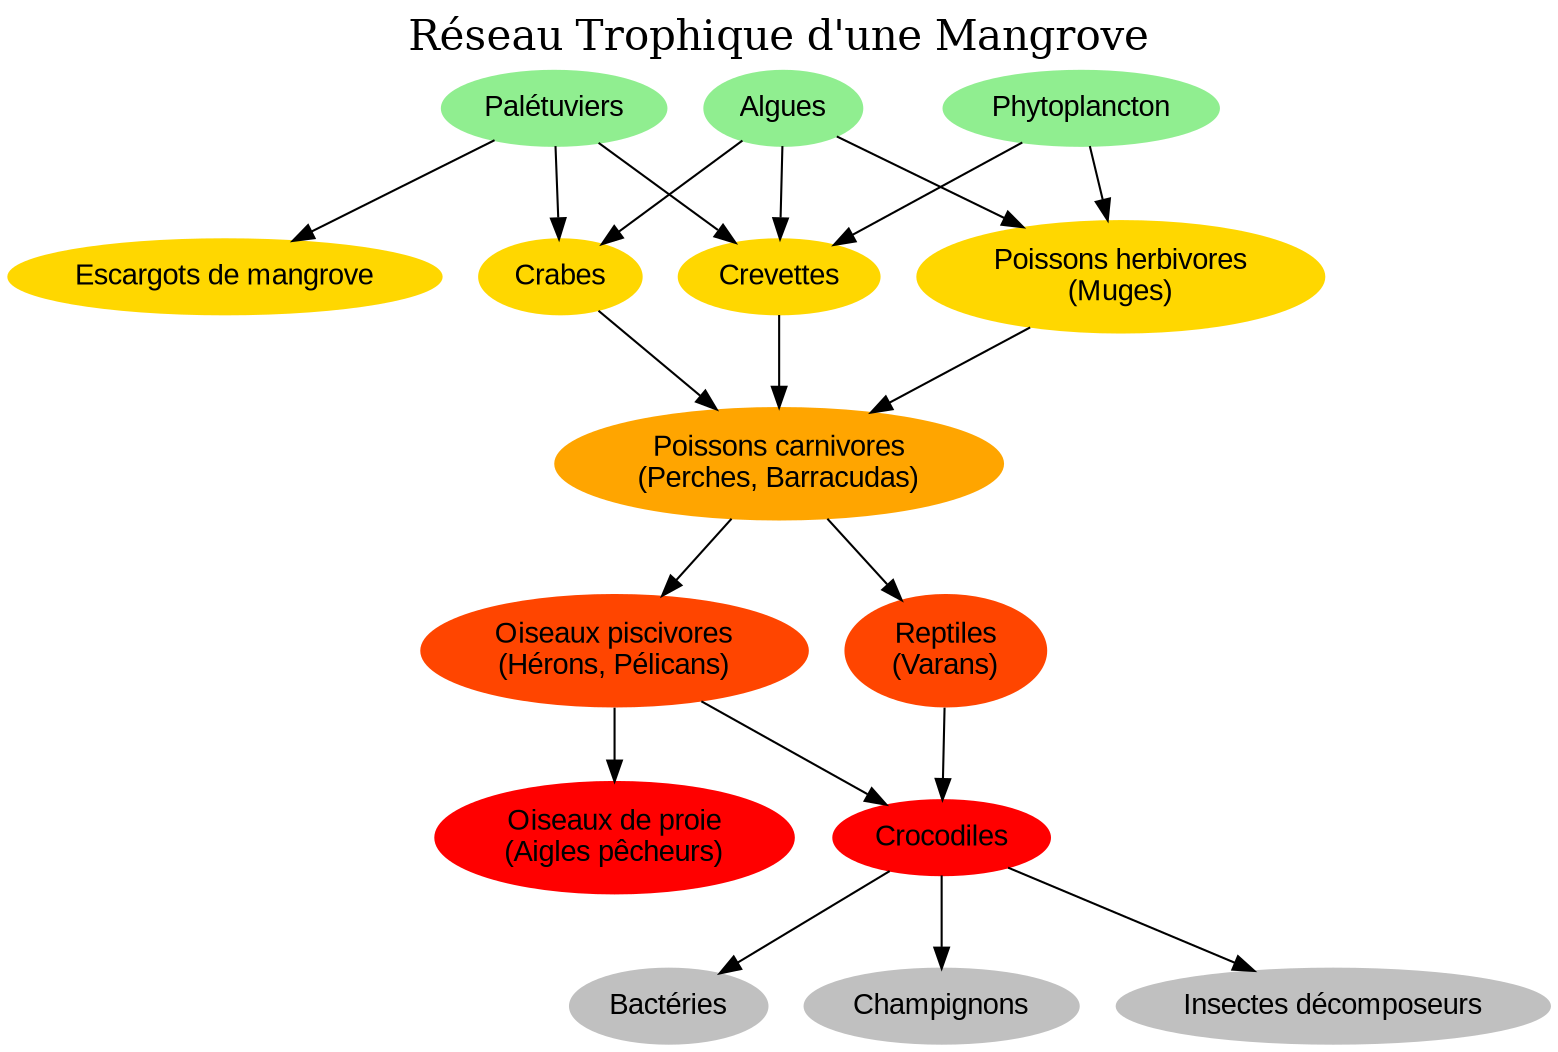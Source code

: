 digraph Mangrove {
    label="Réseau Trophique d'une Mangrove";
    labelloc="top";
    fontsize=20;

    // Couleurs des groupes
    node [style=filled, fontname="Arial"];
    "Palétuviers" [color=lightgreen];
    "Algues" [color=lightgreen];
    "Phytoplancton" [color=lightgreen];
    "Escargots de mangrove" [color=gold];
    "Crabes" [color=gold];
    "Crevettes" [color=gold];
    "Poissons herbivores\n(Muges)" [color=gold];
    "Poissons carnivores\n(Perches, Barracudas)" [color=orange];
    "Oiseaux piscivores\n(Hérons, Pélicans)" [color=orangered];
    "Reptiles\n(Varans)" [color=orangered];
    "Oiseaux de proie\n(Aigles pêcheurs)" [color=red];
    "Crocodiles" [color=red];
    "Bactéries" [color=gray];
    "Champignons" [color=gray];
    "Insectes décomposeurs" [color=gray];

    // Relations
    "Palétuviers" -> "Escargots de mangrove";
    "Palétuviers" -> "Crabes";
    "Palétuviers" -> "Crevettes"; // Connexion ajoutée
    "Algues" -> "Crabes";
    "Algues" -> "Crevettes";
    "Algues" -> "Poissons herbivores\n(Muges)";
    "Phytoplancton" -> "Poissons herbivores\n(Muges)";
    "Phytoplancton" -> "Crevettes"; // Connexion ajoutée
    "Crabes" -> "Poissons carnivores\n(Perches, Barracudas)";
    "Crevettes" -> "Poissons carnivores\n(Perches, Barracudas)";
    "Poissons herbivores\n(Muges)" -> "Poissons carnivores\n(Perches, Barracudas)";
    "Poissons carnivores\n(Perches, Barracudas)" -> "Oiseaux piscivores\n(Hérons, Pélicans)";
    "Poissons carnivores\n(Perches, Barracudas)" -> "Reptiles\n(Varans)";
    "Oiseaux piscivores\n(Hérons, Pélicans)" -> "Oiseaux de proie\n(Aigles pêcheurs)";
    "Oiseaux piscivores\n(Hérons, Pélicans)" -> "Crocodiles";
    "Reptiles\n(Varans)" -> "Crocodiles";

    "Crocodiles" -> "Bactéries";
    "Crocodiles" -> "Champignons";
    "Crocodiles" -> "Insectes décomposeurs";
}




